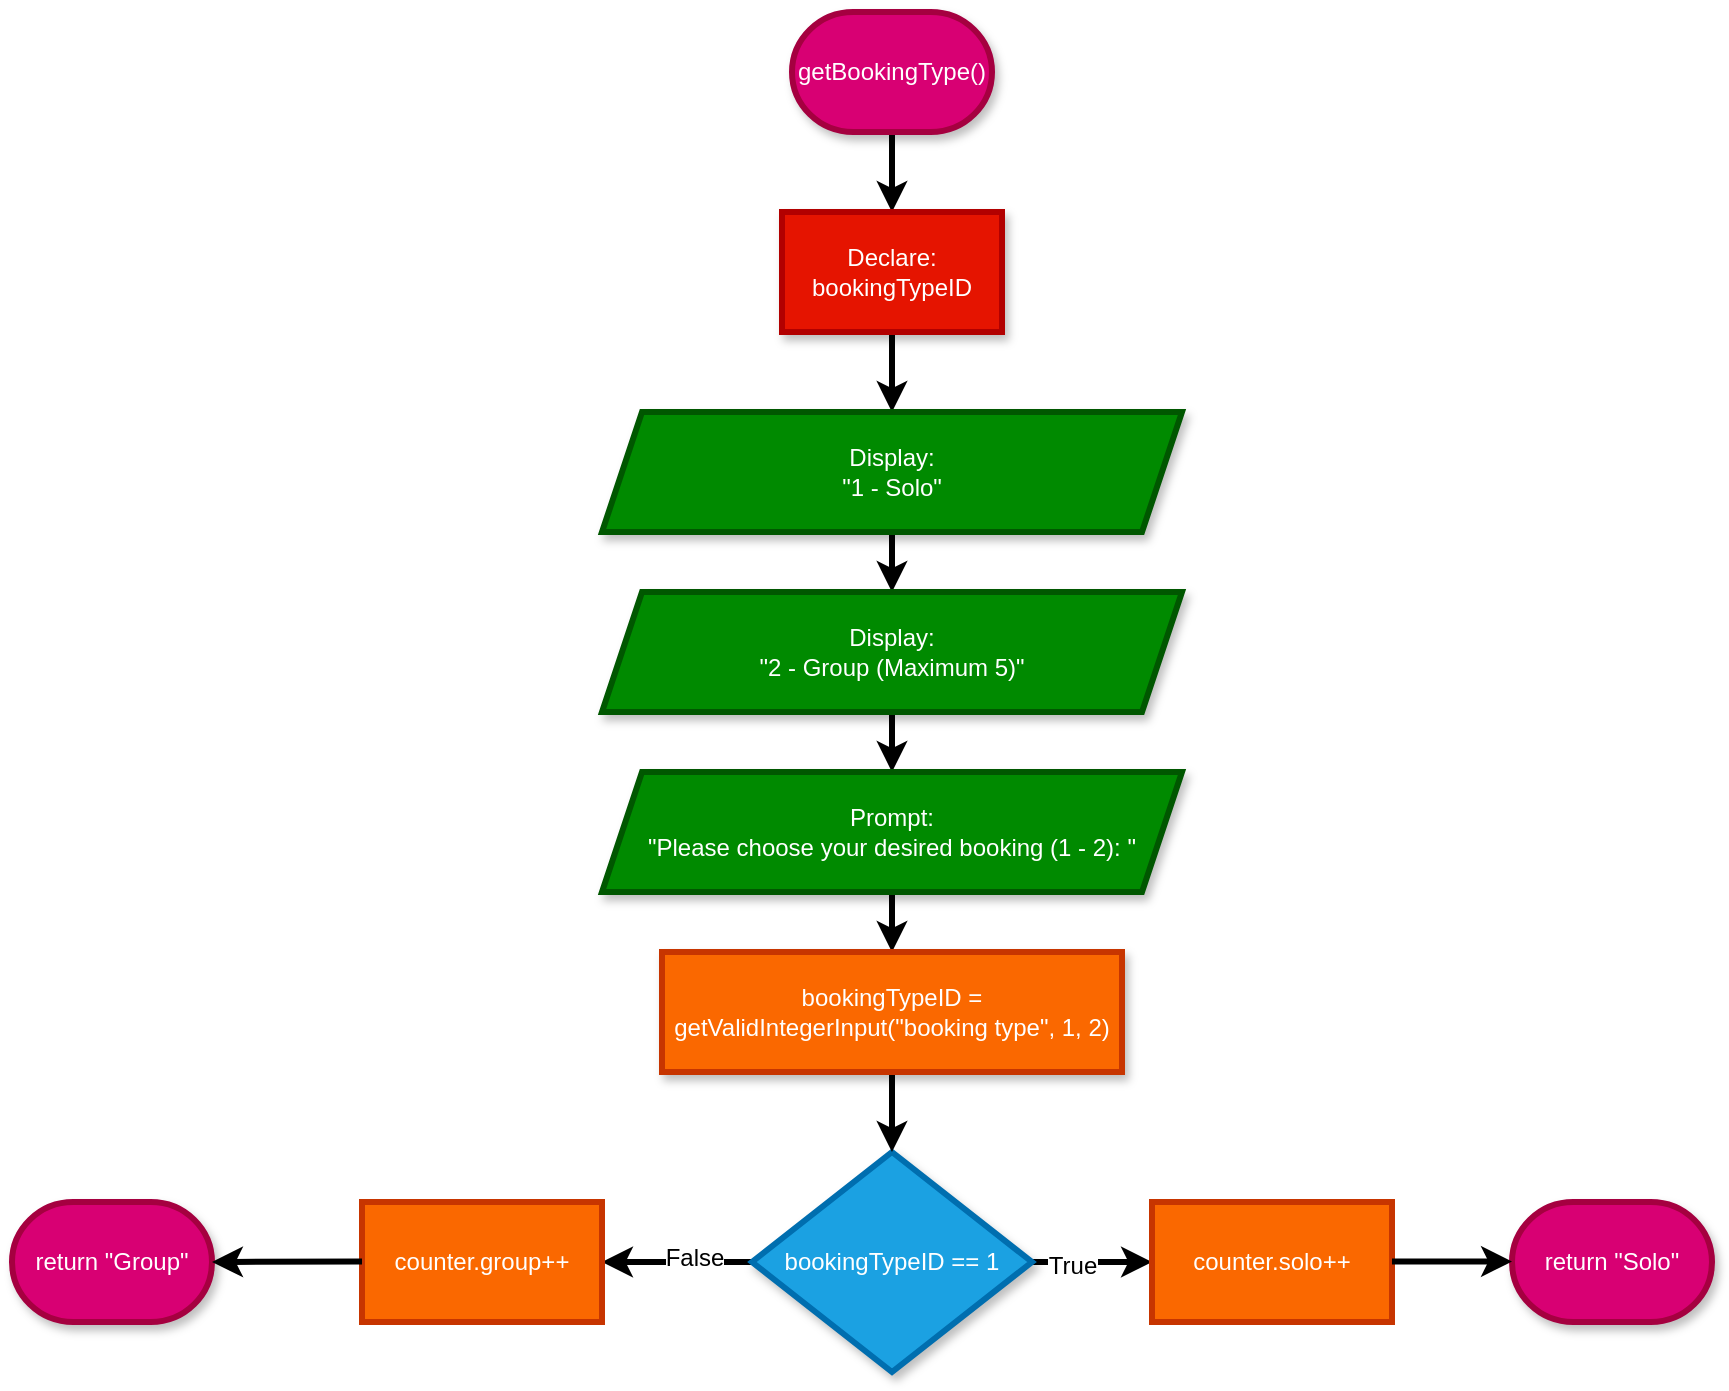 <mxfile>
    <diagram name="Page-1" id="dnzu7oyWVo4Xms6MdmBO">
        <mxGraphModel dx="2571" dy="3048" grid="1" gridSize="10" guides="1" tooltips="1" connect="1" arrows="1" fold="1" page="1" pageScale="1" pageWidth="827" pageHeight="1169" math="0" shadow="0">
            <root>
                <mxCell id="0"/>
                <mxCell id="1" parent="0"/>
                <mxCell id="humPAuwe_XTdWQdzUGlo-5" value="" style="rounded=0;orthogonalLoop=1;jettySize=auto;html=1;strokeWidth=3;" parent="1" source="humPAuwe_XTdWQdzUGlo-1" target="humPAuwe_XTdWQdzUGlo-4" edge="1">
                    <mxGeometry relative="1" as="geometry"/>
                </mxCell>
                <mxCell id="humPAuwe_XTdWQdzUGlo-1" value="getBookingType()" style="strokeWidth=3;html=1;shape=mxgraph.flowchart.terminator;whiteSpace=wrap;fillColor=#d80073;fontColor=#ffffff;strokeColor=#A50040;shadow=1;" parent="1" vertex="1">
                    <mxGeometry x="380" y="40" width="100" height="60" as="geometry"/>
                </mxCell>
                <mxCell id="humPAuwe_XTdWQdzUGlo-7" value="" style="rounded=0;orthogonalLoop=1;jettySize=auto;html=1;fontFamily=Helvetica;fontSize=12;fontColor=default;strokeWidth=3;" parent="1" source="humPAuwe_XTdWQdzUGlo-4" target="humPAuwe_XTdWQdzUGlo-6" edge="1">
                    <mxGeometry relative="1" as="geometry"/>
                </mxCell>
                <mxCell id="humPAuwe_XTdWQdzUGlo-4" value="Declare:&lt;br&gt;bookingTypeID" style="whiteSpace=wrap;html=1;fillColor=#e51400;strokeColor=#B20000;strokeWidth=3;fontColor=#ffffff;shadow=1;" parent="1" vertex="1">
                    <mxGeometry x="375" y="140" width="110" height="60" as="geometry"/>
                </mxCell>
                <mxCell id="humPAuwe_XTdWQdzUGlo-9" value="" style="rounded=0;orthogonalLoop=1;jettySize=auto;html=1;fontFamily=Helvetica;fontSize=12;fontColor=default;strokeWidth=3;" parent="1" source="humPAuwe_XTdWQdzUGlo-6" target="humPAuwe_XTdWQdzUGlo-8" edge="1">
                    <mxGeometry relative="1" as="geometry"/>
                </mxCell>
                <mxCell id="humPAuwe_XTdWQdzUGlo-6" value="Display:&lt;br&gt;&quot;1 - Solo&quot;" style="shape=parallelogram;perimeter=parallelogramPerimeter;whiteSpace=wrap;html=1;fixedSize=1;fillColor=#008a00;strokeColor=#005700;strokeWidth=3;fontColor=#ffffff;shadow=1;" parent="1" vertex="1">
                    <mxGeometry x="285" y="240" width="290" height="60" as="geometry"/>
                </mxCell>
                <mxCell id="humPAuwe_XTdWQdzUGlo-11" value="" style="rounded=0;orthogonalLoop=1;jettySize=auto;html=1;fontFamily=Helvetica;fontSize=12;fontColor=default;strokeWidth=3;" parent="1" source="humPAuwe_XTdWQdzUGlo-8" target="humPAuwe_XTdWQdzUGlo-10" edge="1">
                    <mxGeometry relative="1" as="geometry"/>
                </mxCell>
                <mxCell id="humPAuwe_XTdWQdzUGlo-8" value="Display:&lt;br&gt;&quot;2 - Group (Maximum 5)&quot;" style="shape=parallelogram;perimeter=parallelogramPerimeter;whiteSpace=wrap;html=1;fixedSize=1;fillColor=#008a00;strokeColor=#005700;strokeWidth=3;fontColor=#ffffff;shadow=1;" parent="1" vertex="1">
                    <mxGeometry x="285" y="330" width="290" height="60" as="geometry"/>
                </mxCell>
                <mxCell id="5" value="" style="edgeStyle=none;html=1;strokeWidth=3;" parent="1" source="humPAuwe_XTdWQdzUGlo-10" target="4" edge="1">
                    <mxGeometry relative="1" as="geometry"/>
                </mxCell>
                <mxCell id="humPAuwe_XTdWQdzUGlo-10" value="Prompt:&lt;br&gt;&quot;Please choose your desired booking (1 - 2): &quot;" style="shape=parallelogram;perimeter=parallelogramPerimeter;whiteSpace=wrap;html=1;fixedSize=1;fillColor=#008a00;strokeColor=#005700;strokeWidth=3;fontColor=#ffffff;shadow=1;" parent="1" vertex="1">
                    <mxGeometry x="285" y="420" width="290" height="60" as="geometry"/>
                </mxCell>
                <mxCell id="humPAuwe_XTdWQdzUGlo-30" value="" style="edgeStyle=orthogonalEdgeStyle;rounded=0;orthogonalLoop=1;jettySize=auto;html=1;fontFamily=Helvetica;fontSize=12;fontColor=default;strokeWidth=3;entryX=0;entryY=0.5;entryDx=0;entryDy=0;entryPerimeter=0;" parent="1" source="humPAuwe_XTdWQdzUGlo-26" edge="1">
                    <mxGeometry relative="1" as="geometry">
                        <mxPoint x="560" y="665" as="targetPoint"/>
                    </mxGeometry>
                </mxCell>
                <mxCell id="humPAuwe_XTdWQdzUGlo-33" value="True" style="edgeLabel;html=1;align=center;verticalAlign=middle;resizable=0;points=[];strokeColor=#C73500;strokeWidth=2;fontFamily=Helvetica;fontSize=12;fontColor=default;fillColor=#FA6800;" parent="humPAuwe_XTdWQdzUGlo-30" vertex="1" connectable="0">
                    <mxGeometry relative="1" as="geometry">
                        <mxPoint x="-10" y="1" as="offset"/>
                    </mxGeometry>
                </mxCell>
                <mxCell id="humPAuwe_XTdWQdzUGlo-32" value="" style="rounded=0;orthogonalLoop=1;jettySize=auto;html=1;fontFamily=Helvetica;fontSize=12;fontColor=default;strokeWidth=3;exitX=0;exitY=0.5;exitDx=0;exitDy=0;entryX=1;entryY=0.5;entryDx=0;entryDy=0;" parent="1" edge="1" target="13" source="humPAuwe_XTdWQdzUGlo-26">
                    <mxGeometry relative="1" as="geometry">
                        <mxPoint x="365.5" y="662.21" as="sourcePoint"/>
                        <mxPoint x="290" y="660" as="targetPoint"/>
                    </mxGeometry>
                </mxCell>
                <mxCell id="humPAuwe_XTdWQdzUGlo-34" value="False" style="edgeLabel;html=1;align=center;verticalAlign=middle;resizable=0;points=[];strokeColor=#C73500;strokeWidth=2;fontFamily=Helvetica;fontSize=12;fontColor=default;fillColor=#FA6800;" parent="humPAuwe_XTdWQdzUGlo-32" vertex="1" connectable="0">
                    <mxGeometry relative="1" as="geometry">
                        <mxPoint x="8" y="-2" as="offset"/>
                    </mxGeometry>
                </mxCell>
                <mxCell id="humPAuwe_XTdWQdzUGlo-26" value="bookingTypeID == 1" style="rhombus;whiteSpace=wrap;html=1;fillColor=#1ba1e2;strokeColor=#006EAF;fontColor=#ffffff;strokeWidth=3;shadow=1;" parent="1" vertex="1">
                    <mxGeometry x="360" y="610" width="140" height="110" as="geometry"/>
                </mxCell>
                <mxCell id="6" value="" style="edgeStyle=none;html=1;strokeWidth=3;" parent="1" source="4" target="humPAuwe_XTdWQdzUGlo-26" edge="1">
                    <mxGeometry relative="1" as="geometry"/>
                </mxCell>
                <mxCell id="4" value="bookingTypeID = getValidIntegerInput(&quot;booking type&quot;, 1, 2)" style="whiteSpace=wrap;html=1;fillColor=#fa6800;fontColor=#FFFFFF;strokeColor=#C73500;shadow=1;strokeWidth=3;" parent="1" vertex="1">
                    <mxGeometry x="315" y="510" width="230" height="60" as="geometry"/>
                </mxCell>
                <mxCell id="12" value="counter.solo++" style="whiteSpace=wrap;html=1;fillColor=#fa6800;fontColor=#FFFFFF;strokeColor=#C73500;strokeWidth=3;" vertex="1" parent="1">
                    <mxGeometry x="560" y="635" width="120" height="60" as="geometry"/>
                </mxCell>
                <mxCell id="13" value="counter.group++" style="whiteSpace=wrap;html=1;fillColor=#fa6800;fontColor=#FFFFFF;strokeColor=#C73500;strokeWidth=3;" vertex="1" parent="1">
                    <mxGeometry x="165" y="635" width="120" height="60" as="geometry"/>
                </mxCell>
                <mxCell id="14" value="return &quot;Solo&quot;" style="strokeWidth=3;html=1;shape=mxgraph.flowchart.terminator;whiteSpace=wrap;fillColor=#d80073;fontColor=#ffffff;strokeColor=#A50040;shadow=1;" vertex="1" parent="1">
                    <mxGeometry x="740" y="635" width="100" height="60" as="geometry"/>
                </mxCell>
                <mxCell id="15" value="return &quot;Group&quot;" style="strokeWidth=3;html=1;shape=mxgraph.flowchart.terminator;whiteSpace=wrap;fillColor=#d80073;fontColor=#ffffff;strokeColor=#A50040;shadow=1;" vertex="1" parent="1">
                    <mxGeometry x="-10" y="635" width="100" height="60" as="geometry"/>
                </mxCell>
                <mxCell id="16" value="" style="edgeStyle=orthogonalEdgeStyle;rounded=0;orthogonalLoop=1;jettySize=auto;html=1;fontFamily=Helvetica;fontSize=12;fontColor=default;strokeWidth=3;entryX=0;entryY=0.5;entryDx=0;entryDy=0;entryPerimeter=0;" edge="1" parent="1">
                    <mxGeometry relative="1" as="geometry">
                        <mxPoint x="740" y="664.73" as="targetPoint"/>
                        <mxPoint x="680" y="664.73" as="sourcePoint"/>
                    </mxGeometry>
                </mxCell>
                <mxCell id="18" value="" style="rounded=0;orthogonalLoop=1;jettySize=auto;html=1;fontFamily=Helvetica;fontSize=12;fontColor=default;strokeWidth=3;exitX=0;exitY=0.5;exitDx=0;exitDy=0;entryX=1;entryY=0.5;entryDx=0;entryDy=0;entryPerimeter=0;" edge="1" parent="1" target="15">
                    <mxGeometry relative="1" as="geometry">
                        <mxPoint x="165" y="664.73" as="sourcePoint"/>
                        <mxPoint x="90" y="664.73" as="targetPoint"/>
                    </mxGeometry>
                </mxCell>
            </root>
        </mxGraphModel>
    </diagram>
</mxfile>